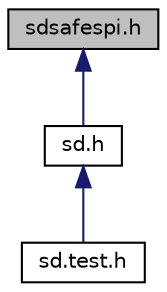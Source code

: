 digraph "sdsafespi.h"
{
  edge [fontname="Helvetica",fontsize="10",labelfontname="Helvetica",labelfontsize="10"];
  node [fontname="Helvetica",fontsize="10",shape=record];
  Node1 [label="sdsafespi.h",height=0.2,width=0.4,color="black", fillcolor="grey75", style="filled" fontcolor="black"];
  Node1 -> Node2 [dir="back",color="midnightblue",fontsize="10",style="solid",fontname="Helvetica"];
  Node2 [label="sd.h",height=0.2,width=0.4,color="black", fillcolor="white", style="filled",URL="$sd_8h.html"];
  Node2 -> Node3 [dir="back",color="midnightblue",fontsize="10",style="solid",fontname="Helvetica"];
  Node3 [label="sd.test.h",height=0.2,width=0.4,color="black", fillcolor="white", style="filled",URL="$sd_8test_8h.html"];
}
